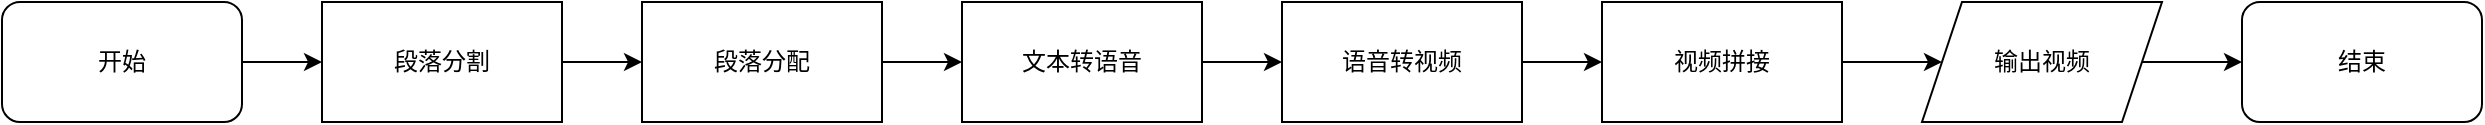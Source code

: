 <mxfile version="25.0.1">
  <diagram name="第 1 页" id="HiprfOEvV31N5aknnib_">
    <mxGraphModel dx="1424" dy="730" grid="1" gridSize="10" guides="1" tooltips="1" connect="1" arrows="1" fold="1" page="1" pageScale="1" pageWidth="827" pageHeight="1169" math="0" shadow="0">
      <root>
        <mxCell id="0" />
        <mxCell id="1" parent="0" />
        <mxCell id="JbvPmNKnsWP4VNgEZnqz-1" value="" style="edgeStyle=orthogonalEdgeStyle;rounded=0;orthogonalLoop=1;jettySize=auto;html=1;" edge="1" parent="1" source="3JvH8Lyk-La8EToQ8ScC-1" target="3JvH8Lyk-La8EToQ8ScC-2">
          <mxGeometry relative="1" as="geometry" />
        </mxCell>
        <mxCell id="3JvH8Lyk-La8EToQ8ScC-1" value="开始" style="rounded=1;whiteSpace=wrap;html=1;" parent="1" vertex="1">
          <mxGeometry x="240" y="80" width="120" height="60" as="geometry" />
        </mxCell>
        <mxCell id="JbvPmNKnsWP4VNgEZnqz-2" value="" style="edgeStyle=orthogonalEdgeStyle;rounded=0;orthogonalLoop=1;jettySize=auto;html=1;" edge="1" parent="1" source="3JvH8Lyk-La8EToQ8ScC-2" target="3JvH8Lyk-La8EToQ8ScC-3">
          <mxGeometry relative="1" as="geometry" />
        </mxCell>
        <mxCell id="3JvH8Lyk-La8EToQ8ScC-2" value="段落分割" style="rounded=0;whiteSpace=wrap;html=1;" parent="1" vertex="1">
          <mxGeometry x="400" y="80" width="120" height="60" as="geometry" />
        </mxCell>
        <mxCell id="JbvPmNKnsWP4VNgEZnqz-3" value="" style="edgeStyle=orthogonalEdgeStyle;rounded=0;orthogonalLoop=1;jettySize=auto;html=1;" edge="1" parent="1" source="3JvH8Lyk-La8EToQ8ScC-3" target="3JvH8Lyk-La8EToQ8ScC-4">
          <mxGeometry relative="1" as="geometry" />
        </mxCell>
        <mxCell id="3JvH8Lyk-La8EToQ8ScC-3" value="段落分配" style="rounded=0;whiteSpace=wrap;html=1;" parent="1" vertex="1">
          <mxGeometry x="560" y="80" width="120" height="60" as="geometry" />
        </mxCell>
        <mxCell id="JbvPmNKnsWP4VNgEZnqz-4" value="" style="edgeStyle=orthogonalEdgeStyle;rounded=0;orthogonalLoop=1;jettySize=auto;html=1;" edge="1" parent="1" source="3JvH8Lyk-La8EToQ8ScC-4" target="3JvH8Lyk-La8EToQ8ScC-5">
          <mxGeometry relative="1" as="geometry" />
        </mxCell>
        <mxCell id="3JvH8Lyk-La8EToQ8ScC-4" value="文本转语音" style="rounded=0;whiteSpace=wrap;html=1;" parent="1" vertex="1">
          <mxGeometry x="720" y="80" width="120" height="60" as="geometry" />
        </mxCell>
        <mxCell id="JbvPmNKnsWP4VNgEZnqz-5" value="" style="edgeStyle=orthogonalEdgeStyle;rounded=0;orthogonalLoop=1;jettySize=auto;html=1;" edge="1" parent="1" source="3JvH8Lyk-La8EToQ8ScC-5" target="3JvH8Lyk-La8EToQ8ScC-6">
          <mxGeometry relative="1" as="geometry" />
        </mxCell>
        <mxCell id="3JvH8Lyk-La8EToQ8ScC-5" value="语音转视频" style="rounded=0;whiteSpace=wrap;html=1;" parent="1" vertex="1">
          <mxGeometry x="880" y="80" width="120" height="60" as="geometry" />
        </mxCell>
        <mxCell id="JbvPmNKnsWP4VNgEZnqz-6" value="" style="edgeStyle=orthogonalEdgeStyle;rounded=0;orthogonalLoop=1;jettySize=auto;html=1;" edge="1" parent="1" source="3JvH8Lyk-La8EToQ8ScC-6" target="3JvH8Lyk-La8EToQ8ScC-8">
          <mxGeometry relative="1" as="geometry" />
        </mxCell>
        <mxCell id="3JvH8Lyk-La8EToQ8ScC-6" value="视频拼接" style="rounded=0;whiteSpace=wrap;html=1;" parent="1" vertex="1">
          <mxGeometry x="1040" y="80" width="120" height="60" as="geometry" />
        </mxCell>
        <mxCell id="JbvPmNKnsWP4VNgEZnqz-7" value="" style="edgeStyle=orthogonalEdgeStyle;rounded=0;orthogonalLoop=1;jettySize=auto;html=1;" edge="1" parent="1" source="3JvH8Lyk-La8EToQ8ScC-8" target="3JvH8Lyk-La8EToQ8ScC-9">
          <mxGeometry relative="1" as="geometry" />
        </mxCell>
        <mxCell id="3JvH8Lyk-La8EToQ8ScC-8" value="输出视频" style="shape=parallelogram;perimeter=parallelogramPerimeter;whiteSpace=wrap;html=1;fixedSize=1;" parent="1" vertex="1">
          <mxGeometry x="1200" y="80" width="120" height="60" as="geometry" />
        </mxCell>
        <mxCell id="3JvH8Lyk-La8EToQ8ScC-9" value="结束" style="rounded=1;whiteSpace=wrap;html=1;" parent="1" vertex="1">
          <mxGeometry x="1360" y="80" width="120" height="60" as="geometry" />
        </mxCell>
      </root>
    </mxGraphModel>
  </diagram>
</mxfile>
